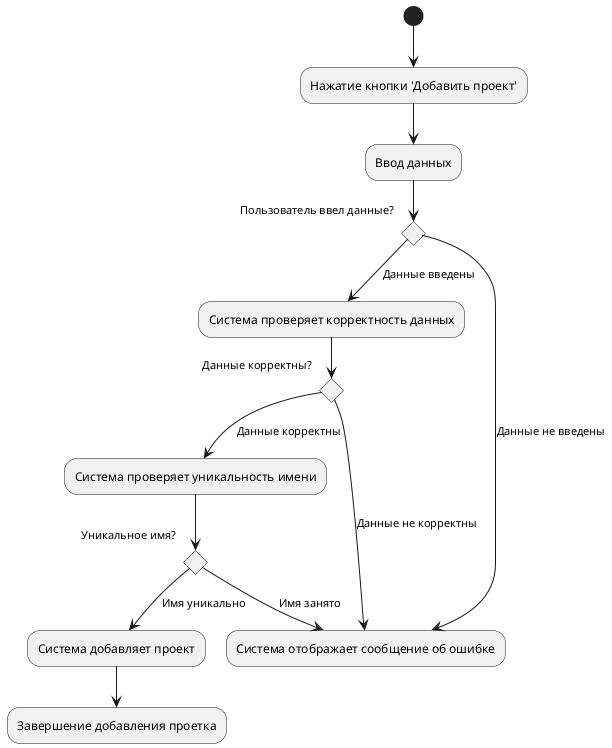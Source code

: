 @startuml
(*) --> "Нажатие кнопки 'Добавить проект'"
--> "Ввод данных"
if "Пользователь ввел данные?" then
  --> [Данные введены] "Система проверяет корректность данных"
  if "Данные корректны?" then
    --> [Данные корректны] "Система проверяет уникальность имени"
    if "Уникальное имя?" then
      --> [Имя уникально] "Система добавляет проект"
      --> "Завершение добавления проетка"
    else
      --> [Имя занято] "Система отображает сообщение об ошибке"
    endif
  else
    --> [Данные не корректны] "Система отображает сообщение об ошибке"
  endif
else
  --> [Данные не введены] "Система отображает сообщение об ошибке"
endif
@enduml